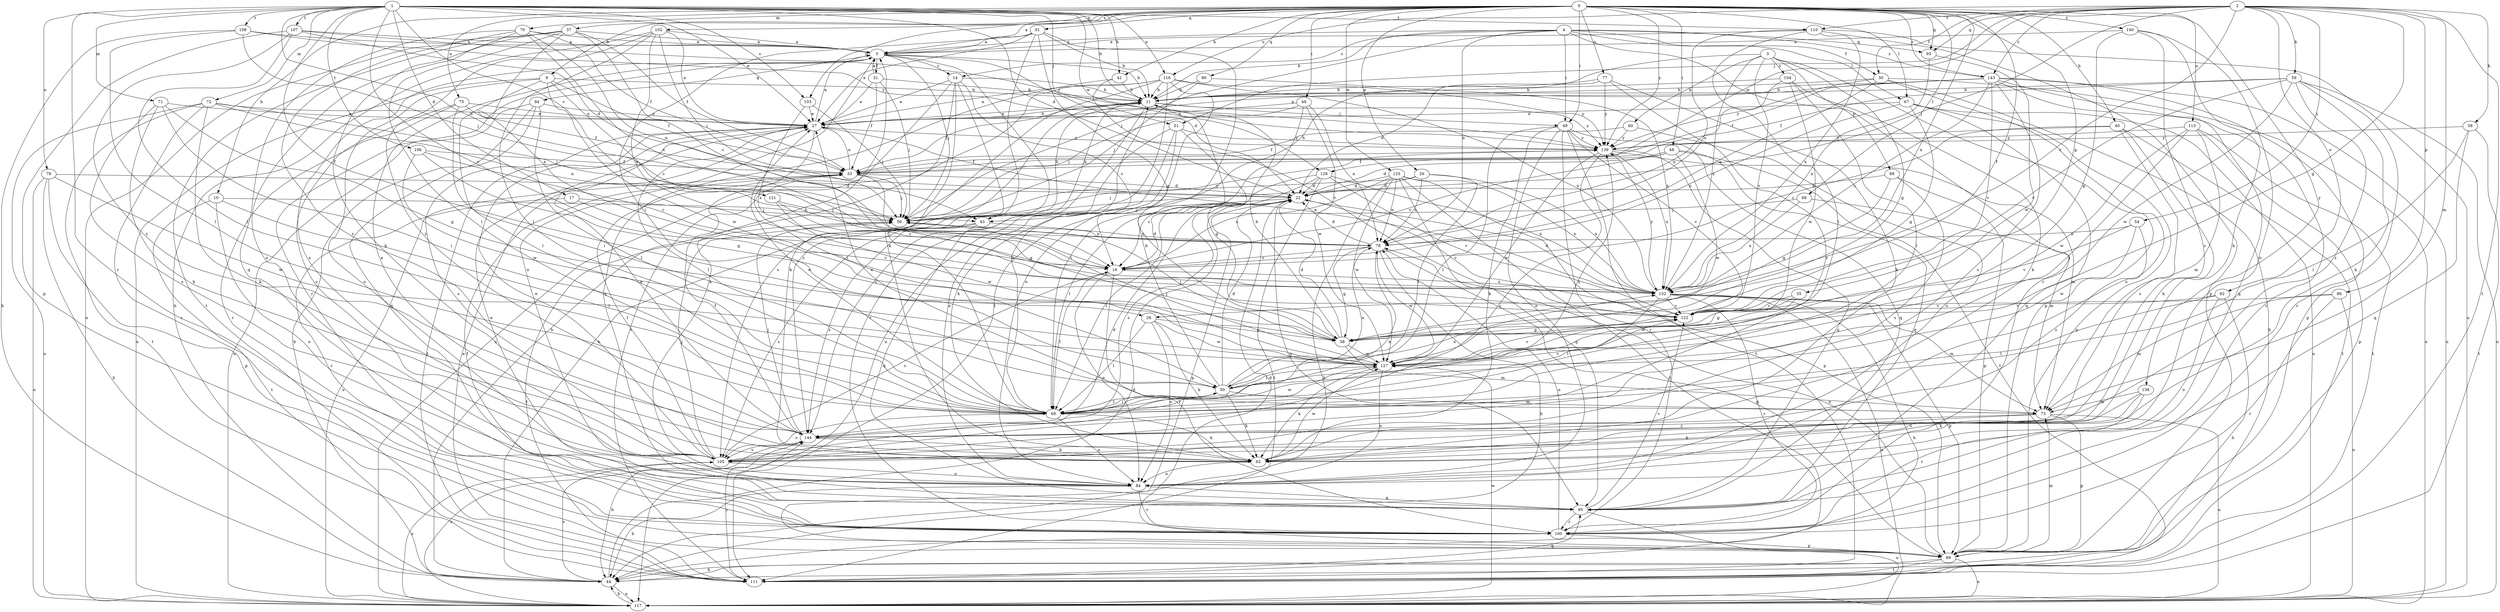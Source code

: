 strict digraph  {
0;
1;
2;
3;
4;
5;
9;
10;
11;
14;
16;
17;
22;
26;
27;
28;
30;
31;
33;
35;
37;
38;
40;
41;
43;
44;
46;
48;
49;
50;
51;
54;
56;
58;
59;
60;
62;
66;
67;
68;
70;
71;
72;
73;
75;
77;
78;
79;
82;
84;
86;
88;
89;
90;
91;
93;
94;
95;
100;
102;
103;
104;
105;
106;
107;
108;
110;
111;
113;
116;
117;
121;
122;
125;
126;
127;
132;
138;
139;
140;
143;
144;
0 -> 5  [label=a];
0 -> 9  [label=b];
0 -> 10  [label=b];
0 -> 26  [label=e];
0 -> 28  [label=f];
0 -> 35  [label=g];
0 -> 37  [label=g];
0 -> 40  [label=h];
0 -> 41  [label=h];
0 -> 46  [label=i];
0 -> 48  [label=i];
0 -> 49  [label=i];
0 -> 66  [label=l];
0 -> 67  [label=l];
0 -> 70  [label=m];
0 -> 75  [label=n];
0 -> 77  [label=n];
0 -> 90  [label=q];
0 -> 91  [label=q];
0 -> 93  [label=q];
0 -> 102  [label=s];
0 -> 103  [label=s];
0 -> 113  [label=u];
0 -> 125  [label=w];
0 -> 132  [label=x];
0 -> 138  [label=y];
0 -> 139  [label=y];
0 -> 140  [label=z];
0 -> 143  [label=z];
1 -> 11  [label=b];
1 -> 17  [label=d];
1 -> 22  [label=d];
1 -> 27  [label=e];
1 -> 28  [label=f];
1 -> 41  [label=h];
1 -> 43  [label=h];
1 -> 51  [label=j];
1 -> 71  [label=m];
1 -> 72  [label=m];
1 -> 79  [label=o];
1 -> 100  [label=r];
1 -> 103  [label=s];
1 -> 106  [label=t];
1 -> 107  [label=t];
1 -> 108  [label=t];
1 -> 110  [label=t];
1 -> 116  [label=u];
1 -> 121  [label=v];
1 -> 122  [label=v];
1 -> 126  [label=w];
2 -> 30  [label=f];
2 -> 38  [label=g];
2 -> 51  [label=j];
2 -> 54  [label=j];
2 -> 56  [label=j];
2 -> 58  [label=k];
2 -> 59  [label=k];
2 -> 73  [label=m];
2 -> 82  [label=o];
2 -> 86  [label=p];
2 -> 93  [label=q];
2 -> 110  [label=t];
2 -> 111  [label=t];
2 -> 116  [label=u];
2 -> 126  [label=w];
2 -> 132  [label=x];
2 -> 143  [label=z];
3 -> 38  [label=g];
3 -> 43  [label=h];
3 -> 60  [label=k];
3 -> 88  [label=p];
3 -> 89  [label=p];
3 -> 104  [label=s];
3 -> 122  [label=v];
3 -> 132  [label=x];
4 -> 5  [label=a];
4 -> 11  [label=b];
4 -> 14  [label=c];
4 -> 30  [label=f];
4 -> 49  [label=i];
4 -> 56  [label=j];
4 -> 67  [label=l];
4 -> 78  [label=n];
4 -> 93  [label=q];
4 -> 100  [label=r];
4 -> 143  [label=z];
5 -> 11  [label=b];
5 -> 14  [label=c];
5 -> 22  [label=d];
5 -> 31  [label=f];
5 -> 56  [label=j];
5 -> 68  [label=l];
5 -> 84  [label=o];
5 -> 94  [label=q];
5 -> 100  [label=r];
5 -> 105  [label=s];
9 -> 11  [label=b];
9 -> 16  [label=c];
9 -> 33  [label=f];
9 -> 68  [label=l];
9 -> 84  [label=o];
9 -> 117  [label=u];
9 -> 127  [label=w];
10 -> 43  [label=h];
10 -> 68  [label=l];
10 -> 84  [label=o];
10 -> 111  [label=t];
11 -> 27  [label=e];
11 -> 33  [label=f];
11 -> 43  [label=h];
11 -> 44  [label=h];
11 -> 49  [label=i];
11 -> 100  [label=r];
11 -> 139  [label=y];
14 -> 11  [label=b];
14 -> 16  [label=c];
14 -> 27  [label=e];
14 -> 62  [label=k];
14 -> 111  [label=t];
14 -> 117  [label=u];
14 -> 144  [label=z];
16 -> 22  [label=d];
16 -> 68  [label=l];
16 -> 84  [label=o];
16 -> 100  [label=r];
16 -> 132  [label=x];
17 -> 56  [label=j];
17 -> 100  [label=r];
17 -> 122  [label=v];
22 -> 56  [label=j];
22 -> 68  [label=l];
22 -> 89  [label=p];
22 -> 95  [label=q];
22 -> 122  [label=v];
22 -> 144  [label=z];
26 -> 22  [label=d];
26 -> 50  [label=i];
26 -> 56  [label=j];
26 -> 78  [label=n];
26 -> 132  [label=x];
27 -> 5  [label=a];
27 -> 11  [label=b];
27 -> 50  [label=i];
27 -> 68  [label=l];
27 -> 105  [label=s];
27 -> 111  [label=t];
27 -> 139  [label=y];
28 -> 38  [label=g];
28 -> 62  [label=k];
28 -> 68  [label=l];
28 -> 84  [label=o];
28 -> 127  [label=w];
30 -> 11  [label=b];
30 -> 44  [label=h];
30 -> 78  [label=n];
30 -> 84  [label=o];
30 -> 117  [label=u];
30 -> 139  [label=y];
31 -> 5  [label=a];
31 -> 11  [label=b];
31 -> 27  [label=e];
31 -> 33  [label=f];
31 -> 56  [label=j];
33 -> 22  [label=d];
33 -> 27  [label=e];
33 -> 38  [label=g];
33 -> 56  [label=j];
33 -> 117  [label=u];
35 -> 38  [label=g];
35 -> 122  [label=v];
35 -> 127  [label=w];
37 -> 5  [label=a];
37 -> 16  [label=c];
37 -> 33  [label=f];
37 -> 68  [label=l];
37 -> 84  [label=o];
37 -> 111  [label=t];
37 -> 117  [label=u];
37 -> 132  [label=x];
38 -> 11  [label=b];
38 -> 22  [label=d];
38 -> 56  [label=j];
38 -> 73  [label=m];
38 -> 127  [label=w];
40 -> 16  [label=c];
40 -> 62  [label=k];
40 -> 105  [label=s];
40 -> 111  [label=t];
40 -> 139  [label=y];
41 -> 11  [label=b];
41 -> 95  [label=q];
41 -> 122  [label=v];
43 -> 11  [label=b];
43 -> 78  [label=n];
43 -> 95  [label=q];
43 -> 105  [label=s];
43 -> 144  [label=z];
44 -> 22  [label=d];
44 -> 105  [label=s];
44 -> 117  [label=u];
46 -> 27  [label=e];
46 -> 56  [label=j];
46 -> 68  [label=l];
46 -> 78  [label=n];
46 -> 127  [label=w];
48 -> 16  [label=c];
48 -> 22  [label=d];
48 -> 33  [label=f];
48 -> 95  [label=q];
48 -> 111  [label=t];
48 -> 127  [label=w];
49 -> 62  [label=k];
49 -> 68  [label=l];
49 -> 84  [label=o];
49 -> 95  [label=q];
49 -> 100  [label=r];
49 -> 111  [label=t];
49 -> 122  [label=v];
49 -> 139  [label=y];
50 -> 11  [label=b];
50 -> 22  [label=d];
50 -> 62  [label=k];
50 -> 68  [label=l];
50 -> 73  [label=m];
50 -> 78  [label=n];
50 -> 122  [label=v];
50 -> 132  [label=x];
51 -> 38  [label=g];
51 -> 62  [label=k];
51 -> 84  [label=o];
51 -> 139  [label=y];
51 -> 144  [label=z];
54 -> 78  [label=n];
54 -> 122  [label=v];
54 -> 127  [label=w];
54 -> 144  [label=z];
56 -> 78  [label=n];
56 -> 111  [label=t];
56 -> 139  [label=y];
58 -> 68  [label=l];
58 -> 95  [label=q];
58 -> 111  [label=t];
58 -> 139  [label=y];
59 -> 11  [label=b];
59 -> 33  [label=f];
59 -> 62  [label=k];
59 -> 100  [label=r];
59 -> 117  [label=u];
59 -> 122  [label=v];
59 -> 127  [label=w];
59 -> 144  [label=z];
60 -> 33  [label=f];
60 -> 84  [label=o];
60 -> 139  [label=y];
62 -> 84  [label=o];
62 -> 127  [label=w];
66 -> 56  [label=j];
66 -> 73  [label=m];
66 -> 132  [label=x];
67 -> 16  [label=c];
67 -> 27  [label=e];
67 -> 38  [label=g];
67 -> 89  [label=p];
67 -> 95  [label=q];
67 -> 117  [label=u];
68 -> 11  [label=b];
68 -> 27  [label=e];
68 -> 50  [label=i];
68 -> 62  [label=k];
68 -> 84  [label=o];
68 -> 105  [label=s];
68 -> 127  [label=w];
68 -> 139  [label=y];
70 -> 5  [label=a];
70 -> 16  [label=c];
70 -> 33  [label=f];
70 -> 62  [label=k];
70 -> 78  [label=n];
70 -> 95  [label=q];
70 -> 144  [label=z];
71 -> 27  [label=e];
71 -> 38  [label=g];
71 -> 50  [label=i];
71 -> 62  [label=k];
71 -> 105  [label=s];
72 -> 27  [label=e];
72 -> 56  [label=j];
72 -> 62  [label=k];
72 -> 78  [label=n];
72 -> 100  [label=r];
72 -> 111  [label=t];
72 -> 117  [label=u];
73 -> 27  [label=e];
73 -> 62  [label=k];
73 -> 89  [label=p];
73 -> 117  [label=u];
73 -> 144  [label=z];
75 -> 27  [label=e];
75 -> 33  [label=f];
75 -> 50  [label=i];
75 -> 100  [label=r];
75 -> 105  [label=s];
77 -> 11  [label=b];
77 -> 22  [label=d];
77 -> 62  [label=k];
77 -> 139  [label=y];
77 -> 144  [label=z];
78 -> 16  [label=c];
78 -> 22  [label=d];
78 -> 38  [label=g];
78 -> 44  [label=h];
78 -> 89  [label=p];
78 -> 127  [label=w];
79 -> 22  [label=d];
79 -> 44  [label=h];
79 -> 89  [label=p];
79 -> 117  [label=u];
79 -> 127  [label=w];
82 -> 44  [label=h];
82 -> 68  [label=l];
82 -> 84  [label=o];
82 -> 122  [label=v];
84 -> 44  [label=h];
84 -> 95  [label=q];
84 -> 100  [label=r];
86 -> 73  [label=m];
86 -> 100  [label=r];
86 -> 117  [label=u];
86 -> 122  [label=v];
88 -> 22  [label=d];
88 -> 38  [label=g];
88 -> 89  [label=p];
88 -> 105  [label=s];
89 -> 22  [label=d];
89 -> 44  [label=h];
89 -> 73  [label=m];
89 -> 78  [label=n];
89 -> 111  [label=t];
89 -> 117  [label=u];
90 -> 11  [label=b];
90 -> 56  [label=j];
90 -> 132  [label=x];
91 -> 5  [label=a];
91 -> 11  [label=b];
91 -> 27  [label=e];
91 -> 38  [label=g];
91 -> 50  [label=i];
91 -> 62  [label=k];
91 -> 111  [label=t];
93 -> 127  [label=w];
93 -> 132  [label=x];
94 -> 27  [label=e];
94 -> 44  [label=h];
94 -> 68  [label=l];
94 -> 95  [label=q];
94 -> 117  [label=u];
95 -> 5  [label=a];
95 -> 27  [label=e];
95 -> 100  [label=r];
95 -> 117  [label=u];
95 -> 122  [label=v];
100 -> 33  [label=f];
100 -> 78  [label=n];
100 -> 89  [label=p];
102 -> 5  [label=a];
102 -> 27  [label=e];
102 -> 44  [label=h];
102 -> 56  [label=j];
102 -> 68  [label=l];
102 -> 132  [label=x];
102 -> 144  [label=z];
103 -> 27  [label=e];
103 -> 56  [label=j];
103 -> 132  [label=x];
104 -> 11  [label=b];
104 -> 62  [label=k];
104 -> 68  [label=l];
104 -> 78  [label=n];
104 -> 127  [label=w];
105 -> 5  [label=a];
105 -> 16  [label=c];
105 -> 22  [label=d];
105 -> 27  [label=e];
105 -> 33  [label=f];
105 -> 56  [label=j];
105 -> 84  [label=o];
106 -> 16  [label=c];
106 -> 33  [label=f];
106 -> 38  [label=g];
106 -> 127  [label=w];
107 -> 5  [label=a];
107 -> 22  [label=d];
107 -> 68  [label=l];
107 -> 89  [label=p];
107 -> 139  [label=y];
107 -> 144  [label=z];
108 -> 5  [label=a];
108 -> 44  [label=h];
108 -> 56  [label=j];
108 -> 68  [label=l];
108 -> 139  [label=y];
110 -> 5  [label=a];
110 -> 68  [label=l];
110 -> 78  [label=n];
110 -> 89  [label=p];
110 -> 117  [label=u];
110 -> 132  [label=x];
111 -> 27  [label=e];
111 -> 95  [label=q];
111 -> 144  [label=z];
113 -> 50  [label=i];
113 -> 73  [label=m];
113 -> 89  [label=p];
113 -> 111  [label=t];
113 -> 127  [label=w];
113 -> 139  [label=y];
116 -> 11  [label=b];
116 -> 27  [label=e];
116 -> 44  [label=h];
116 -> 84  [label=o];
116 -> 105  [label=s];
116 -> 117  [label=u];
116 -> 132  [label=x];
116 -> 139  [label=y];
117 -> 44  [label=h];
117 -> 105  [label=s];
117 -> 127  [label=w];
117 -> 144  [label=z];
121 -> 16  [label=c];
121 -> 56  [label=j];
121 -> 127  [label=w];
122 -> 38  [label=g];
125 -> 16  [label=c];
125 -> 22  [label=d];
125 -> 44  [label=h];
125 -> 78  [label=n];
125 -> 89  [label=p];
125 -> 95  [label=q];
125 -> 111  [label=t];
125 -> 127  [label=w];
125 -> 132  [label=x];
126 -> 16  [label=c];
126 -> 22  [label=d];
126 -> 68  [label=l];
126 -> 111  [label=t];
126 -> 122  [label=v];
126 -> 132  [label=x];
127 -> 50  [label=i];
127 -> 56  [label=j];
127 -> 62  [label=k];
127 -> 84  [label=o];
127 -> 122  [label=v];
132 -> 22  [label=d];
132 -> 27  [label=e];
132 -> 44  [label=h];
132 -> 68  [label=l];
132 -> 73  [label=m];
132 -> 89  [label=p];
132 -> 100  [label=r];
132 -> 117  [label=u];
132 -> 122  [label=v];
132 -> 139  [label=y];
138 -> 62  [label=k];
138 -> 73  [label=m];
138 -> 100  [label=r];
138 -> 105  [label=s];
139 -> 33  [label=f];
139 -> 73  [label=m];
139 -> 95  [label=q];
139 -> 105  [label=s];
139 -> 127  [label=w];
139 -> 132  [label=x];
140 -> 5  [label=a];
140 -> 38  [label=g];
140 -> 62  [label=k];
140 -> 84  [label=o];
140 -> 105  [label=s];
143 -> 11  [label=b];
143 -> 27  [label=e];
143 -> 33  [label=f];
143 -> 89  [label=p];
143 -> 95  [label=q];
143 -> 100  [label=r];
143 -> 105  [label=s];
143 -> 117  [label=u];
143 -> 122  [label=v];
143 -> 132  [label=x];
144 -> 27  [label=e];
144 -> 33  [label=f];
144 -> 44  [label=h];
144 -> 56  [label=j];
144 -> 62  [label=k];
144 -> 78  [label=n];
144 -> 105  [label=s];
}
